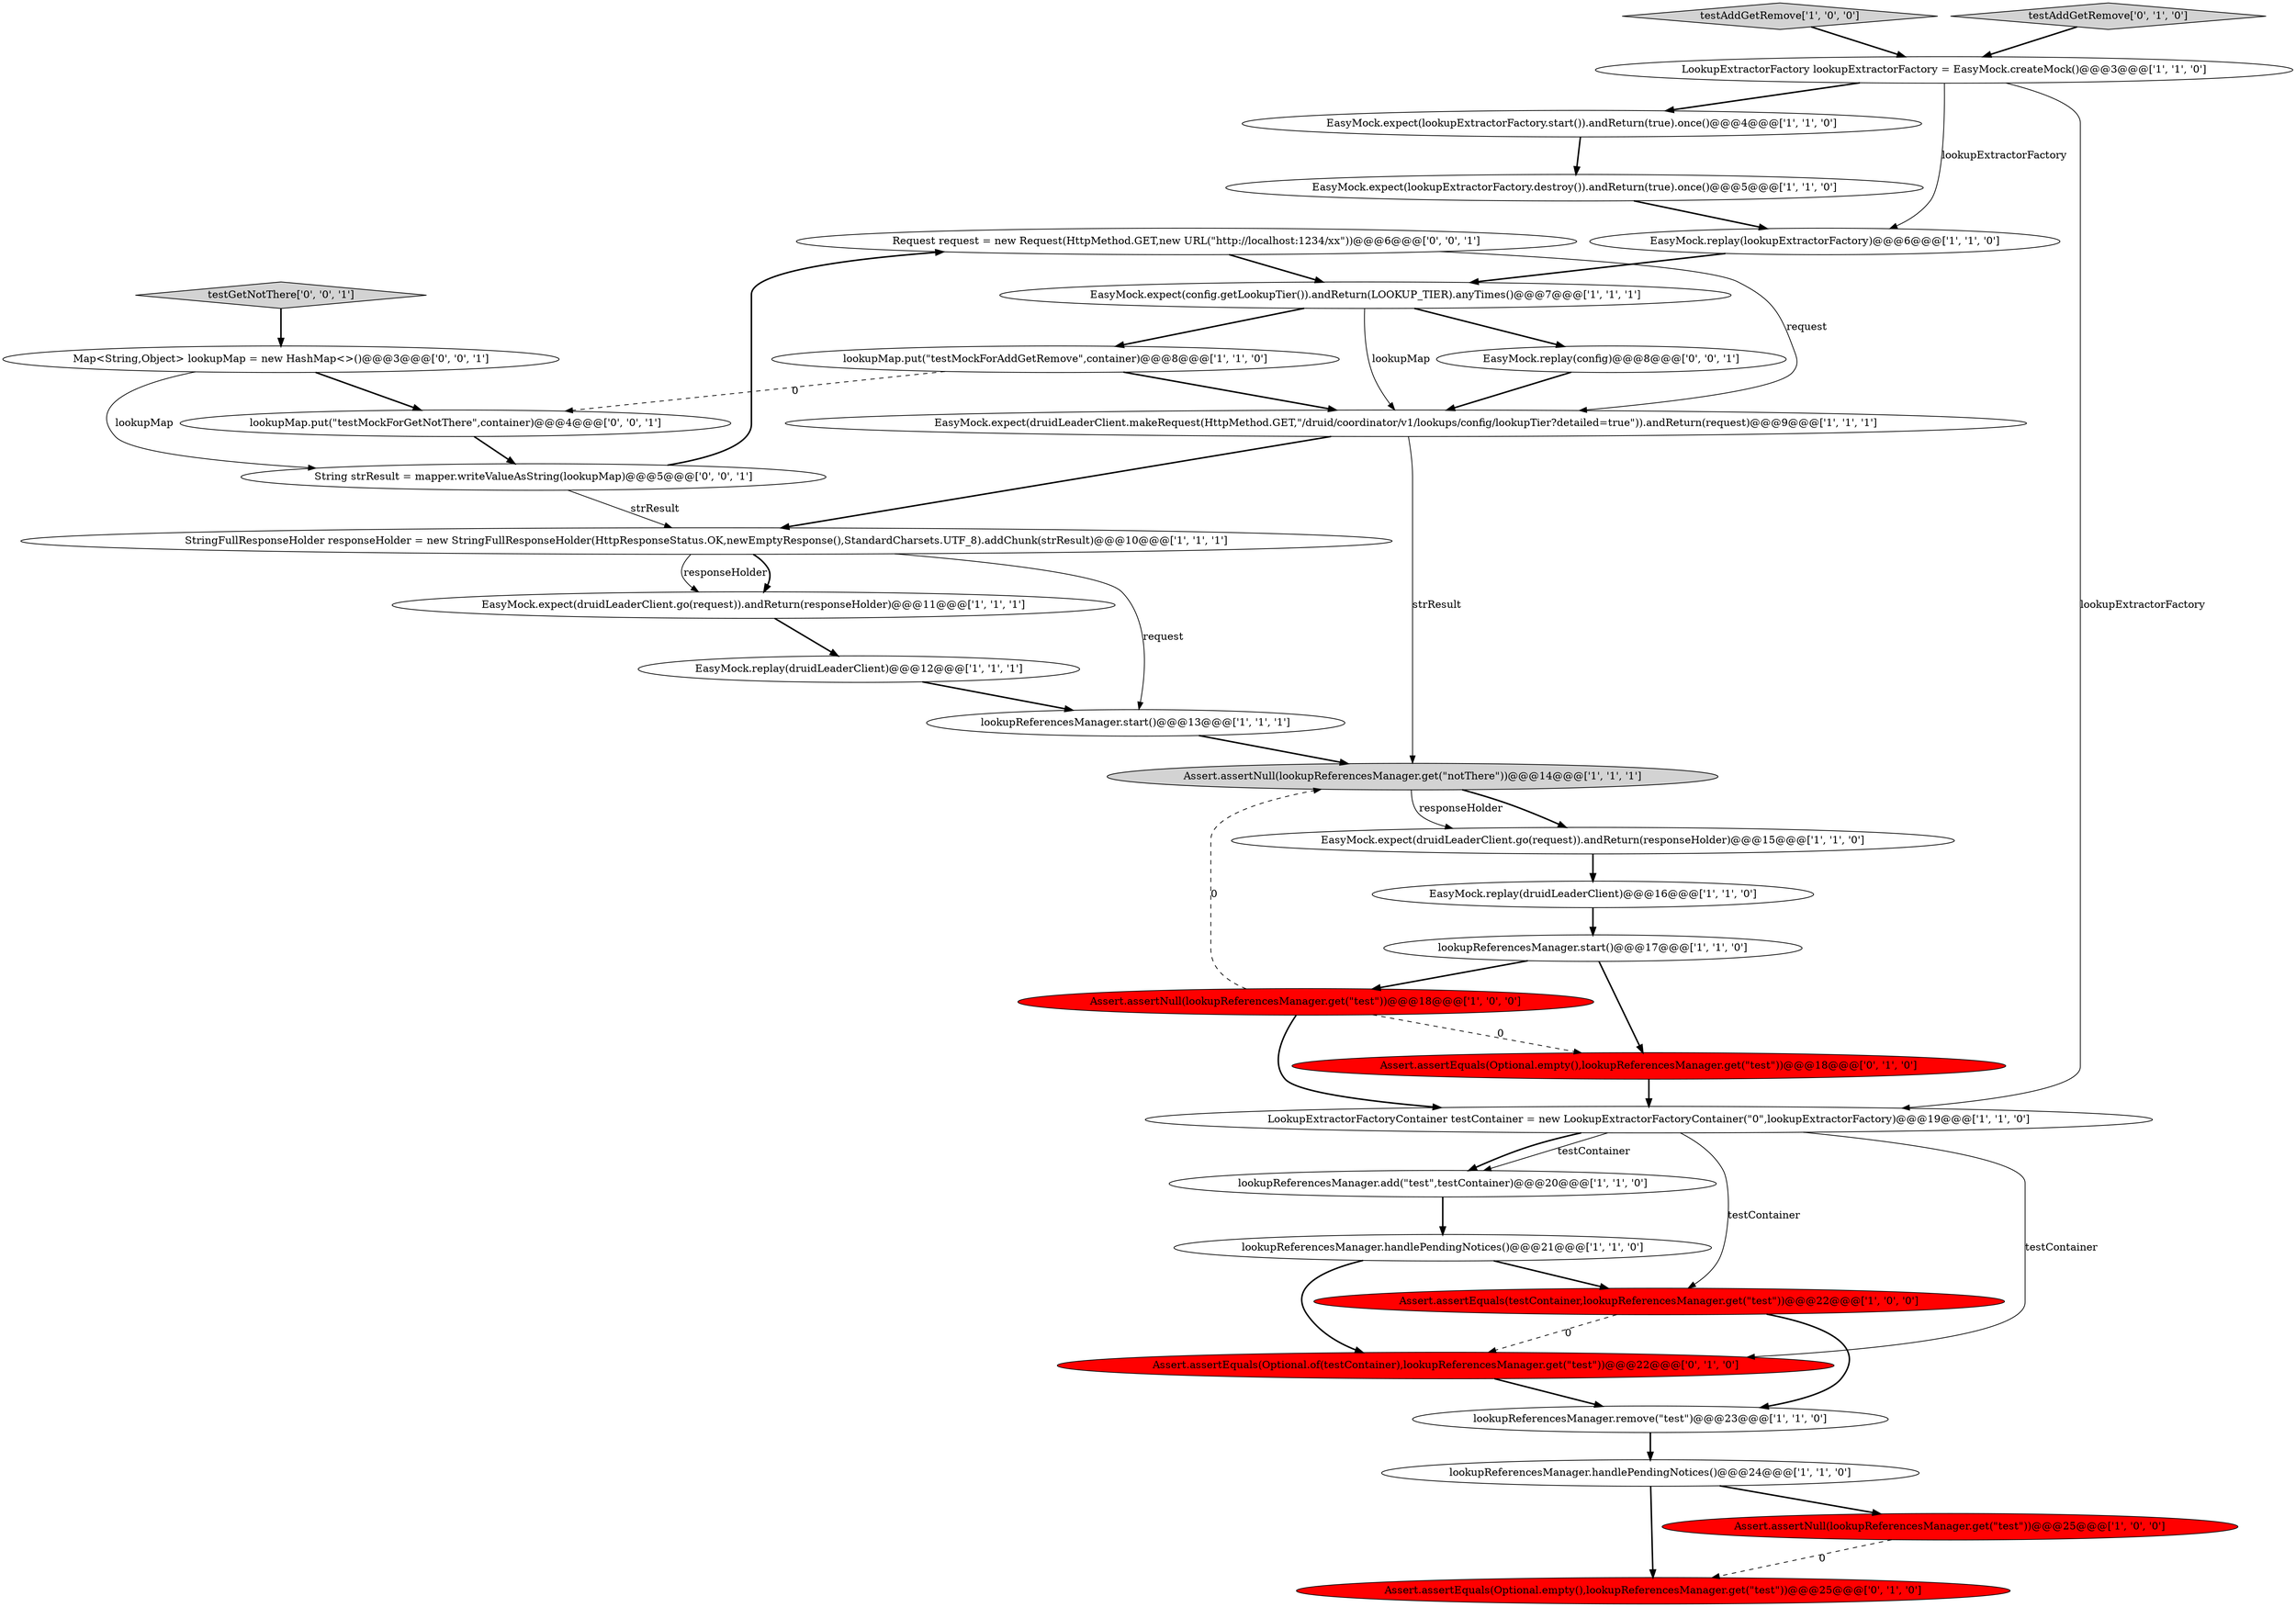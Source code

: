 digraph {
31 [style = filled, label = "Request request = new Request(HttpMethod.GET,new URL(\"http://localhost:1234/xx\"))@@@6@@@['0', '0', '1']", fillcolor = white, shape = ellipse image = "AAA0AAABBB3BBB"];
16 [style = filled, label = "StringFullResponseHolder responseHolder = new StringFullResponseHolder(HttpResponseStatus.OK,newEmptyResponse(),StandardCharsets.UTF_8).addChunk(strResult)@@@10@@@['1', '1', '1']", fillcolor = white, shape = ellipse image = "AAA0AAABBB1BBB"];
29 [style = filled, label = "EasyMock.replay(config)@@@8@@@['0', '0', '1']", fillcolor = white, shape = ellipse image = "AAA0AAABBB3BBB"];
9 [style = filled, label = "EasyMock.expect(druidLeaderClient.makeRequest(HttpMethod.GET,\"/druid/coordinator/v1/lookups/config/lookupTier?detailed=true\")).andReturn(request)@@@9@@@['1', '1', '1']", fillcolor = white, shape = ellipse image = "AAA0AAABBB1BBB"];
33 [style = filled, label = "Map<String,Object> lookupMap = new HashMap<>()@@@3@@@['0', '0', '1']", fillcolor = white, shape = ellipse image = "AAA0AAABBB3BBB"];
0 [style = filled, label = "LookupExtractorFactory lookupExtractorFactory = EasyMock.createMock()@@@3@@@['1', '1', '0']", fillcolor = white, shape = ellipse image = "AAA0AAABBB1BBB"];
14 [style = filled, label = "testAddGetRemove['1', '0', '0']", fillcolor = lightgray, shape = diamond image = "AAA0AAABBB1BBB"];
5 [style = filled, label = "lookupReferencesManager.start()@@@17@@@['1', '1', '0']", fillcolor = white, shape = ellipse image = "AAA0AAABBB1BBB"];
27 [style = filled, label = "Assert.assertEquals(Optional.of(testContainer),lookupReferencesManager.get(\"test\"))@@@22@@@['0', '1', '0']", fillcolor = red, shape = ellipse image = "AAA1AAABBB2BBB"];
32 [style = filled, label = "testGetNotThere['0', '0', '1']", fillcolor = lightgray, shape = diamond image = "AAA0AAABBB3BBB"];
7 [style = filled, label = "lookupMap.put(\"testMockForAddGetRemove\",container)@@@8@@@['1', '1', '0']", fillcolor = white, shape = ellipse image = "AAA0AAABBB1BBB"];
1 [style = filled, label = "lookupReferencesManager.start()@@@13@@@['1', '1', '1']", fillcolor = white, shape = ellipse image = "AAA0AAABBB1BBB"];
4 [style = filled, label = "EasyMock.expect(druidLeaderClient.go(request)).andReturn(responseHolder)@@@11@@@['1', '1', '1']", fillcolor = white, shape = ellipse image = "AAA0AAABBB1BBB"];
17 [style = filled, label = "Assert.assertNull(lookupReferencesManager.get(\"notThere\"))@@@14@@@['1', '1', '1']", fillcolor = lightgray, shape = ellipse image = "AAA0AAABBB1BBB"];
22 [style = filled, label = "lookupReferencesManager.handlePendingNotices()@@@24@@@['1', '1', '0']", fillcolor = white, shape = ellipse image = "AAA0AAABBB1BBB"];
6 [style = filled, label = "Assert.assertNull(lookupReferencesManager.get(\"test\"))@@@18@@@['1', '0', '0']", fillcolor = red, shape = ellipse image = "AAA1AAABBB1BBB"];
25 [style = filled, label = "testAddGetRemove['0', '1', '0']", fillcolor = lightgray, shape = diamond image = "AAA0AAABBB2BBB"];
11 [style = filled, label = "lookupReferencesManager.add(\"test\",testContainer)@@@20@@@['1', '1', '0']", fillcolor = white, shape = ellipse image = "AAA0AAABBB1BBB"];
3 [style = filled, label = "lookupReferencesManager.remove(\"test\")@@@23@@@['1', '1', '0']", fillcolor = white, shape = ellipse image = "AAA0AAABBB1BBB"];
24 [style = filled, label = "Assert.assertEquals(Optional.empty(),lookupReferencesManager.get(\"test\"))@@@25@@@['0', '1', '0']", fillcolor = red, shape = ellipse image = "AAA1AAABBB2BBB"];
28 [style = filled, label = "lookupMap.put(\"testMockForGetNotThere\",container)@@@4@@@['0', '0', '1']", fillcolor = white, shape = ellipse image = "AAA0AAABBB3BBB"];
23 [style = filled, label = "EasyMock.expect(config.getLookupTier()).andReturn(LOOKUP_TIER).anyTimes()@@@7@@@['1', '1', '1']", fillcolor = white, shape = ellipse image = "AAA0AAABBB1BBB"];
12 [style = filled, label = "EasyMock.expect(lookupExtractorFactory.destroy()).andReturn(true).once()@@@5@@@['1', '1', '0']", fillcolor = white, shape = ellipse image = "AAA0AAABBB1BBB"];
15 [style = filled, label = "EasyMock.replay(druidLeaderClient)@@@12@@@['1', '1', '1']", fillcolor = white, shape = ellipse image = "AAA0AAABBB1BBB"];
2 [style = filled, label = "EasyMock.expect(druidLeaderClient.go(request)).andReturn(responseHolder)@@@15@@@['1', '1', '0']", fillcolor = white, shape = ellipse image = "AAA0AAABBB1BBB"];
18 [style = filled, label = "EasyMock.replay(druidLeaderClient)@@@16@@@['1', '1', '0']", fillcolor = white, shape = ellipse image = "AAA0AAABBB1BBB"];
20 [style = filled, label = "EasyMock.replay(lookupExtractorFactory)@@@6@@@['1', '1', '0']", fillcolor = white, shape = ellipse image = "AAA0AAABBB1BBB"];
8 [style = filled, label = "Assert.assertNull(lookupReferencesManager.get(\"test\"))@@@25@@@['1', '0', '0']", fillcolor = red, shape = ellipse image = "AAA1AAABBB1BBB"];
26 [style = filled, label = "Assert.assertEquals(Optional.empty(),lookupReferencesManager.get(\"test\"))@@@18@@@['0', '1', '0']", fillcolor = red, shape = ellipse image = "AAA1AAABBB2BBB"];
19 [style = filled, label = "Assert.assertEquals(testContainer,lookupReferencesManager.get(\"test\"))@@@22@@@['1', '0', '0']", fillcolor = red, shape = ellipse image = "AAA1AAABBB1BBB"];
21 [style = filled, label = "EasyMock.expect(lookupExtractorFactory.start()).andReturn(true).once()@@@4@@@['1', '1', '0']", fillcolor = white, shape = ellipse image = "AAA0AAABBB1BBB"];
30 [style = filled, label = "String strResult = mapper.writeValueAsString(lookupMap)@@@5@@@['0', '0', '1']", fillcolor = white, shape = ellipse image = "AAA0AAABBB3BBB"];
10 [style = filled, label = "LookupExtractorFactoryContainer testContainer = new LookupExtractorFactoryContainer(\"0\",lookupExtractorFactory)@@@19@@@['1', '1', '0']", fillcolor = white, shape = ellipse image = "AAA0AAABBB1BBB"];
13 [style = filled, label = "lookupReferencesManager.handlePendingNotices()@@@21@@@['1', '1', '0']", fillcolor = white, shape = ellipse image = "AAA0AAABBB1BBB"];
25->0 [style = bold, label=""];
10->19 [style = solid, label="testContainer"];
19->27 [style = dashed, label="0"];
31->23 [style = bold, label=""];
9->17 [style = solid, label="strResult"];
10->11 [style = solid, label="testContainer"];
28->30 [style = bold, label=""];
16->4 [style = solid, label="responseHolder"];
26->10 [style = bold, label=""];
33->28 [style = bold, label=""];
29->9 [style = bold, label=""];
4->15 [style = bold, label=""];
27->3 [style = bold, label=""];
0->10 [style = solid, label="lookupExtractorFactory"];
12->20 [style = bold, label=""];
5->26 [style = bold, label=""];
2->18 [style = bold, label=""];
6->17 [style = dashed, label="0"];
0->21 [style = bold, label=""];
10->27 [style = solid, label="testContainer"];
8->24 [style = dashed, label="0"];
3->22 [style = bold, label=""];
23->9 [style = solid, label="lookupMap"];
9->16 [style = bold, label=""];
32->33 [style = bold, label=""];
1->17 [style = bold, label=""];
21->12 [style = bold, label=""];
22->8 [style = bold, label=""];
7->9 [style = bold, label=""];
23->29 [style = bold, label=""];
0->20 [style = solid, label="lookupExtractorFactory"];
13->19 [style = bold, label=""];
13->27 [style = bold, label=""];
16->1 [style = solid, label="request"];
30->16 [style = solid, label="strResult"];
20->23 [style = bold, label=""];
17->2 [style = bold, label=""];
5->6 [style = bold, label=""];
14->0 [style = bold, label=""];
7->28 [style = dashed, label="0"];
15->1 [style = bold, label=""];
30->31 [style = bold, label=""];
31->9 [style = solid, label="request"];
17->2 [style = solid, label="responseHolder"];
18->5 [style = bold, label=""];
6->10 [style = bold, label=""];
6->26 [style = dashed, label="0"];
11->13 [style = bold, label=""];
23->7 [style = bold, label=""];
22->24 [style = bold, label=""];
16->4 [style = bold, label=""];
33->30 [style = solid, label="lookupMap"];
19->3 [style = bold, label=""];
10->11 [style = bold, label=""];
}
